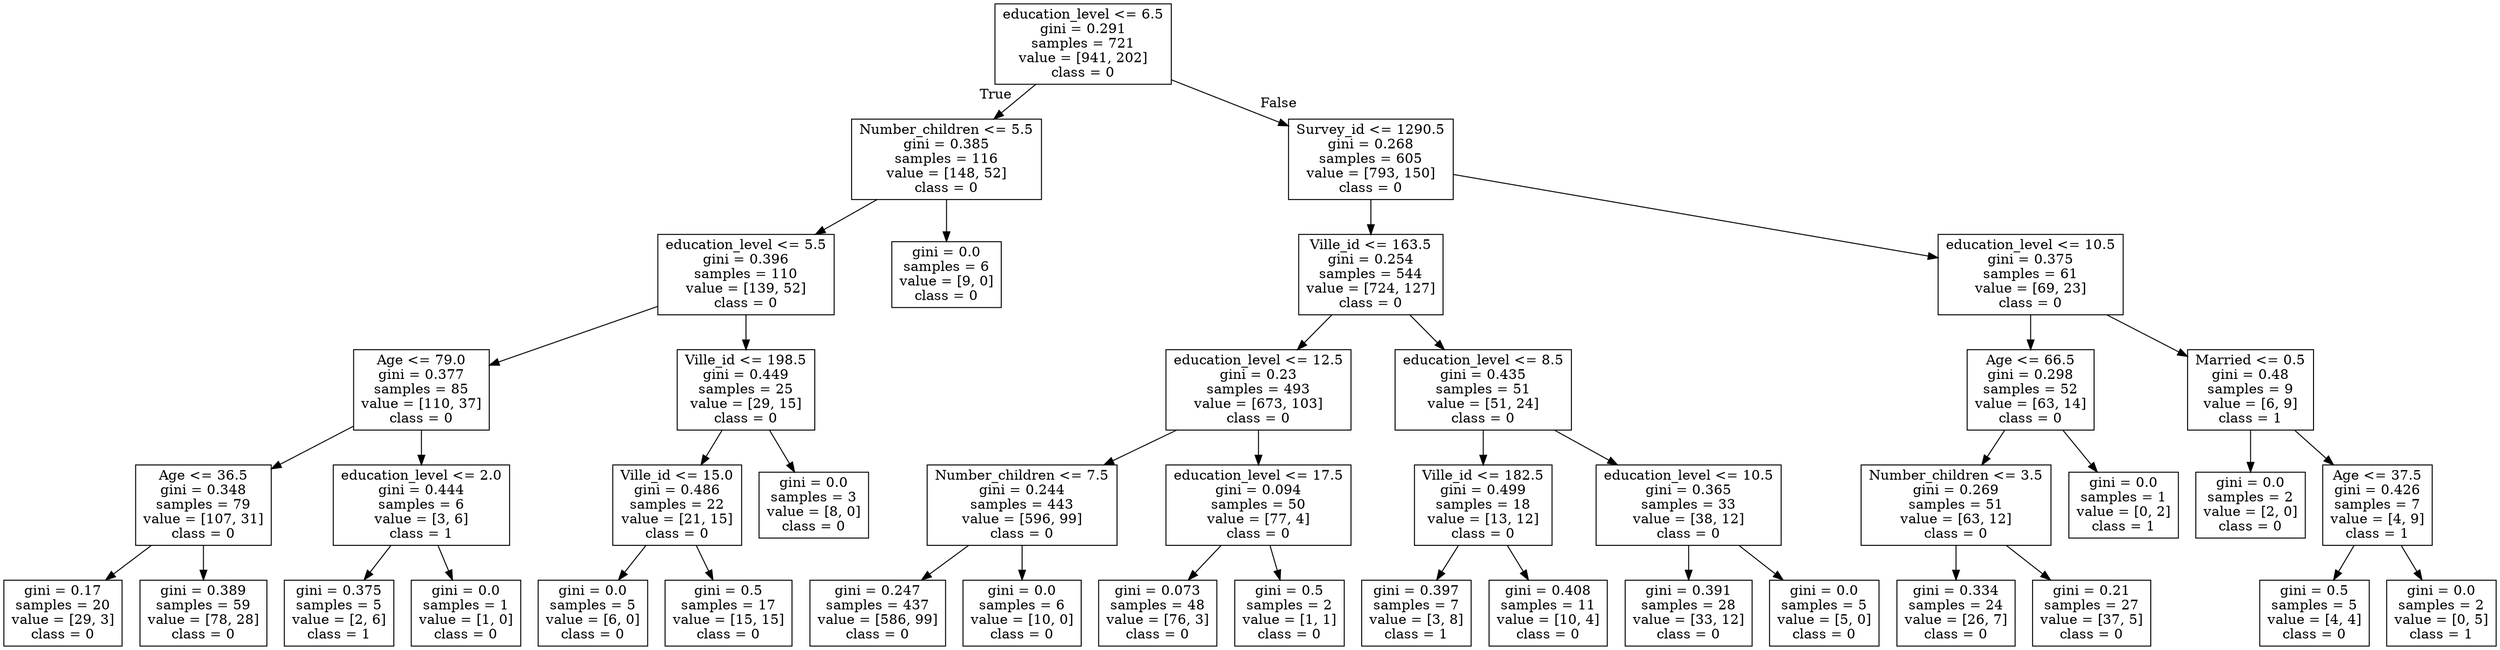 digraph Tree {
node [shape=box] ;
0 [label="education_level <= 6.5\ngini = 0.291\nsamples = 721\nvalue = [941, 202]\nclass = 0"] ;
1 [label="Number_children <= 5.5\ngini = 0.385\nsamples = 116\nvalue = [148, 52]\nclass = 0"] ;
0 -> 1 [labeldistance=2.5, labelangle=45, headlabel="True"] ;
2 [label="education_level <= 5.5\ngini = 0.396\nsamples = 110\nvalue = [139, 52]\nclass = 0"] ;
1 -> 2 ;
3 [label="Age <= 79.0\ngini = 0.377\nsamples = 85\nvalue = [110, 37]\nclass = 0"] ;
2 -> 3 ;
4 [label="Age <= 36.5\ngini = 0.348\nsamples = 79\nvalue = [107, 31]\nclass = 0"] ;
3 -> 4 ;
5 [label="gini = 0.17\nsamples = 20\nvalue = [29, 3]\nclass = 0"] ;
4 -> 5 ;
6 [label="gini = 0.389\nsamples = 59\nvalue = [78, 28]\nclass = 0"] ;
4 -> 6 ;
7 [label="education_level <= 2.0\ngini = 0.444\nsamples = 6\nvalue = [3, 6]\nclass = 1"] ;
3 -> 7 ;
8 [label="gini = 0.375\nsamples = 5\nvalue = [2, 6]\nclass = 1"] ;
7 -> 8 ;
9 [label="gini = 0.0\nsamples = 1\nvalue = [1, 0]\nclass = 0"] ;
7 -> 9 ;
10 [label="Ville_id <= 198.5\ngini = 0.449\nsamples = 25\nvalue = [29, 15]\nclass = 0"] ;
2 -> 10 ;
11 [label="Ville_id <= 15.0\ngini = 0.486\nsamples = 22\nvalue = [21, 15]\nclass = 0"] ;
10 -> 11 ;
12 [label="gini = 0.0\nsamples = 5\nvalue = [6, 0]\nclass = 0"] ;
11 -> 12 ;
13 [label="gini = 0.5\nsamples = 17\nvalue = [15, 15]\nclass = 0"] ;
11 -> 13 ;
14 [label="gini = 0.0\nsamples = 3\nvalue = [8, 0]\nclass = 0"] ;
10 -> 14 ;
15 [label="gini = 0.0\nsamples = 6\nvalue = [9, 0]\nclass = 0"] ;
1 -> 15 ;
16 [label="Survey_id <= 1290.5\ngini = 0.268\nsamples = 605\nvalue = [793, 150]\nclass = 0"] ;
0 -> 16 [labeldistance=2.5, labelangle=-45, headlabel="False"] ;
17 [label="Ville_id <= 163.5\ngini = 0.254\nsamples = 544\nvalue = [724, 127]\nclass = 0"] ;
16 -> 17 ;
18 [label="education_level <= 12.5\ngini = 0.23\nsamples = 493\nvalue = [673, 103]\nclass = 0"] ;
17 -> 18 ;
19 [label="Number_children <= 7.5\ngini = 0.244\nsamples = 443\nvalue = [596, 99]\nclass = 0"] ;
18 -> 19 ;
20 [label="gini = 0.247\nsamples = 437\nvalue = [586, 99]\nclass = 0"] ;
19 -> 20 ;
21 [label="gini = 0.0\nsamples = 6\nvalue = [10, 0]\nclass = 0"] ;
19 -> 21 ;
22 [label="education_level <= 17.5\ngini = 0.094\nsamples = 50\nvalue = [77, 4]\nclass = 0"] ;
18 -> 22 ;
23 [label="gini = 0.073\nsamples = 48\nvalue = [76, 3]\nclass = 0"] ;
22 -> 23 ;
24 [label="gini = 0.5\nsamples = 2\nvalue = [1, 1]\nclass = 0"] ;
22 -> 24 ;
25 [label="education_level <= 8.5\ngini = 0.435\nsamples = 51\nvalue = [51, 24]\nclass = 0"] ;
17 -> 25 ;
26 [label="Ville_id <= 182.5\ngini = 0.499\nsamples = 18\nvalue = [13, 12]\nclass = 0"] ;
25 -> 26 ;
27 [label="gini = 0.397\nsamples = 7\nvalue = [3, 8]\nclass = 1"] ;
26 -> 27 ;
28 [label="gini = 0.408\nsamples = 11\nvalue = [10, 4]\nclass = 0"] ;
26 -> 28 ;
29 [label="education_level <= 10.5\ngini = 0.365\nsamples = 33\nvalue = [38, 12]\nclass = 0"] ;
25 -> 29 ;
30 [label="gini = 0.391\nsamples = 28\nvalue = [33, 12]\nclass = 0"] ;
29 -> 30 ;
31 [label="gini = 0.0\nsamples = 5\nvalue = [5, 0]\nclass = 0"] ;
29 -> 31 ;
32 [label="education_level <= 10.5\ngini = 0.375\nsamples = 61\nvalue = [69, 23]\nclass = 0"] ;
16 -> 32 ;
33 [label="Age <= 66.5\ngini = 0.298\nsamples = 52\nvalue = [63, 14]\nclass = 0"] ;
32 -> 33 ;
34 [label="Number_children <= 3.5\ngini = 0.269\nsamples = 51\nvalue = [63, 12]\nclass = 0"] ;
33 -> 34 ;
35 [label="gini = 0.334\nsamples = 24\nvalue = [26, 7]\nclass = 0"] ;
34 -> 35 ;
36 [label="gini = 0.21\nsamples = 27\nvalue = [37, 5]\nclass = 0"] ;
34 -> 36 ;
37 [label="gini = 0.0\nsamples = 1\nvalue = [0, 2]\nclass = 1"] ;
33 -> 37 ;
38 [label="Married <= 0.5\ngini = 0.48\nsamples = 9\nvalue = [6, 9]\nclass = 1"] ;
32 -> 38 ;
39 [label="gini = 0.0\nsamples = 2\nvalue = [2, 0]\nclass = 0"] ;
38 -> 39 ;
40 [label="Age <= 37.5\ngini = 0.426\nsamples = 7\nvalue = [4, 9]\nclass = 1"] ;
38 -> 40 ;
41 [label="gini = 0.5\nsamples = 5\nvalue = [4, 4]\nclass = 0"] ;
40 -> 41 ;
42 [label="gini = 0.0\nsamples = 2\nvalue = [0, 5]\nclass = 1"] ;
40 -> 42 ;
}
